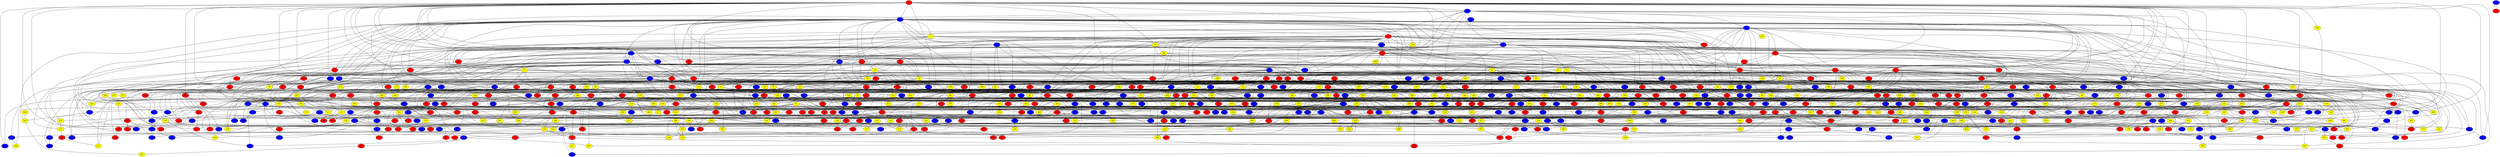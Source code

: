 graph {
0 [style = filled fillcolor = red];
1 [style = filled fillcolor = blue];
2 [style = filled fillcolor = blue];
3 [style = filled fillcolor = yellow];
4 [style = filled fillcolor = red];
5 [style = filled fillcolor = blue];
6 [style = filled fillcolor = red];
7 [style = filled fillcolor = blue];
8 [style = filled fillcolor = red];
9 [style = filled fillcolor = blue];
10 [style = filled fillcolor = yellow];
11 [style = filled fillcolor = red];
12 [style = filled fillcolor = red];
13 [style = filled fillcolor = red];
14 [style = filled fillcolor = yellow];
15 [style = filled fillcolor = blue];
16 [style = filled fillcolor = red];
17 [style = filled fillcolor = red];
18 [style = filled fillcolor = yellow];
19 [style = filled fillcolor = red];
20 [style = filled fillcolor = yellow];
21 [style = filled fillcolor = red];
22 [style = filled fillcolor = blue];
23 [style = filled fillcolor = blue];
24 [style = filled fillcolor = yellow];
25 [style = filled fillcolor = yellow];
26 [style = filled fillcolor = blue];
27 [style = filled fillcolor = yellow];
28 [style = filled fillcolor = yellow];
29 [style = filled fillcolor = blue];
30 [style = filled fillcolor = red];
31 [style = filled fillcolor = red];
32 [style = filled fillcolor = yellow];
33 [style = filled fillcolor = red];
34 [style = filled fillcolor = red];
35 [style = filled fillcolor = yellow];
36 [style = filled fillcolor = yellow];
37 [style = filled fillcolor = blue];
38 [style = filled fillcolor = red];
39 [style = filled fillcolor = red];
40 [style = filled fillcolor = blue];
41 [style = filled fillcolor = blue];
42 [style = filled fillcolor = yellow];
43 [style = filled fillcolor = red];
44 [style = filled fillcolor = red];
45 [style = filled fillcolor = yellow];
46 [style = filled fillcolor = yellow];
47 [style = filled fillcolor = red];
48 [style = filled fillcolor = yellow];
49 [style = filled fillcolor = yellow];
50 [style = filled fillcolor = red];
51 [style = filled fillcolor = red];
52 [style = filled fillcolor = red];
53 [style = filled fillcolor = red];
54 [style = filled fillcolor = yellow];
55 [style = filled fillcolor = yellow];
56 [style = filled fillcolor = yellow];
57 [style = filled fillcolor = yellow];
58 [style = filled fillcolor = red];
59 [style = filled fillcolor = red];
60 [style = filled fillcolor = red];
61 [style = filled fillcolor = yellow];
62 [style = filled fillcolor = yellow];
63 [style = filled fillcolor = red];
64 [style = filled fillcolor = yellow];
65 [style = filled fillcolor = blue];
66 [style = filled fillcolor = blue];
67 [style = filled fillcolor = yellow];
68 [style = filled fillcolor = red];
69 [style = filled fillcolor = red];
70 [style = filled fillcolor = yellow];
71 [style = filled fillcolor = yellow];
72 [style = filled fillcolor = blue];
73 [style = filled fillcolor = yellow];
74 [style = filled fillcolor = yellow];
75 [style = filled fillcolor = blue];
76 [style = filled fillcolor = red];
77 [style = filled fillcolor = red];
78 [style = filled fillcolor = yellow];
79 [style = filled fillcolor = yellow];
80 [style = filled fillcolor = red];
81 [style = filled fillcolor = red];
82 [style = filled fillcolor = red];
83 [style = filled fillcolor = yellow];
84 [style = filled fillcolor = red];
85 [style = filled fillcolor = yellow];
86 [style = filled fillcolor = red];
87 [style = filled fillcolor = red];
88 [style = filled fillcolor = yellow];
89 [style = filled fillcolor = blue];
90 [style = filled fillcolor = yellow];
91 [style = filled fillcolor = blue];
92 [style = filled fillcolor = blue];
93 [style = filled fillcolor = blue];
94 [style = filled fillcolor = blue];
95 [style = filled fillcolor = yellow];
96 [style = filled fillcolor = blue];
97 [style = filled fillcolor = red];
98 [style = filled fillcolor = yellow];
99 [style = filled fillcolor = yellow];
100 [style = filled fillcolor = red];
101 [style = filled fillcolor = blue];
102 [style = filled fillcolor = red];
103 [style = filled fillcolor = blue];
104 [style = filled fillcolor = red];
105 [style = filled fillcolor = yellow];
106 [style = filled fillcolor = blue];
107 [style = filled fillcolor = yellow];
108 [style = filled fillcolor = red];
109 [style = filled fillcolor = red];
110 [style = filled fillcolor = red];
111 [style = filled fillcolor = red];
112 [style = filled fillcolor = yellow];
113 [style = filled fillcolor = red];
114 [style = filled fillcolor = yellow];
115 [style = filled fillcolor = yellow];
116 [style = filled fillcolor = red];
117 [style = filled fillcolor = yellow];
118 [style = filled fillcolor = yellow];
119 [style = filled fillcolor = red];
120 [style = filled fillcolor = red];
121 [style = filled fillcolor = blue];
122 [style = filled fillcolor = red];
123 [style = filled fillcolor = yellow];
124 [style = filled fillcolor = yellow];
125 [style = filled fillcolor = red];
126 [style = filled fillcolor = red];
127 [style = filled fillcolor = yellow];
128 [style = filled fillcolor = red];
129 [style = filled fillcolor = blue];
130 [style = filled fillcolor = yellow];
131 [style = filled fillcolor = red];
132 [style = filled fillcolor = red];
133 [style = filled fillcolor = blue];
134 [style = filled fillcolor = yellow];
135 [style = filled fillcolor = blue];
136 [style = filled fillcolor = red];
137 [style = filled fillcolor = blue];
138 [style = filled fillcolor = blue];
139 [style = filled fillcolor = yellow];
140 [style = filled fillcolor = yellow];
141 [style = filled fillcolor = yellow];
142 [style = filled fillcolor = yellow];
143 [style = filled fillcolor = yellow];
144 [style = filled fillcolor = red];
145 [style = filled fillcolor = blue];
146 [style = filled fillcolor = red];
147 [style = filled fillcolor = yellow];
148 [style = filled fillcolor = red];
149 [style = filled fillcolor = yellow];
150 [style = filled fillcolor = yellow];
151 [style = filled fillcolor = red];
152 [style = filled fillcolor = red];
153 [style = filled fillcolor = red];
154 [style = filled fillcolor = yellow];
155 [style = filled fillcolor = yellow];
156 [style = filled fillcolor = blue];
157 [style = filled fillcolor = red];
158 [style = filled fillcolor = red];
159 [style = filled fillcolor = yellow];
160 [style = filled fillcolor = red];
161 [style = filled fillcolor = yellow];
162 [style = filled fillcolor = red];
163 [style = filled fillcolor = yellow];
164 [style = filled fillcolor = yellow];
165 [style = filled fillcolor = red];
166 [style = filled fillcolor = yellow];
167 [style = filled fillcolor = red];
168 [style = filled fillcolor = red];
169 [style = filled fillcolor = yellow];
170 [style = filled fillcolor = red];
171 [style = filled fillcolor = red];
172 [style = filled fillcolor = blue];
173 [style = filled fillcolor = yellow];
174 [style = filled fillcolor = red];
175 [style = filled fillcolor = blue];
176 [style = filled fillcolor = red];
177 [style = filled fillcolor = yellow];
178 [style = filled fillcolor = blue];
179 [style = filled fillcolor = yellow];
180 [style = filled fillcolor = yellow];
181 [style = filled fillcolor = yellow];
182 [style = filled fillcolor = red];
183 [style = filled fillcolor = blue];
184 [style = filled fillcolor = blue];
185 [style = filled fillcolor = yellow];
186 [style = filled fillcolor = blue];
187 [style = filled fillcolor = yellow];
188 [style = filled fillcolor = blue];
189 [style = filled fillcolor = blue];
190 [style = filled fillcolor = blue];
191 [style = filled fillcolor = red];
192 [style = filled fillcolor = red];
193 [style = filled fillcolor = red];
194 [style = filled fillcolor = red];
195 [style = filled fillcolor = blue];
196 [style = filled fillcolor = yellow];
197 [style = filled fillcolor = blue];
198 [style = filled fillcolor = red];
199 [style = filled fillcolor = yellow];
200 [style = filled fillcolor = yellow];
201 [style = filled fillcolor = red];
202 [style = filled fillcolor = yellow];
203 [style = filled fillcolor = red];
204 [style = filled fillcolor = yellow];
205 [style = filled fillcolor = yellow];
206 [style = filled fillcolor = blue];
207 [style = filled fillcolor = blue];
208 [style = filled fillcolor = blue];
209 [style = filled fillcolor = yellow];
210 [style = filled fillcolor = blue];
211 [style = filled fillcolor = blue];
212 [style = filled fillcolor = red];
213 [style = filled fillcolor = yellow];
214 [style = filled fillcolor = yellow];
215 [style = filled fillcolor = yellow];
216 [style = filled fillcolor = red];
217 [style = filled fillcolor = red];
218 [style = filled fillcolor = yellow];
219 [style = filled fillcolor = yellow];
220 [style = filled fillcolor = red];
221 [style = filled fillcolor = yellow];
222 [style = filled fillcolor = red];
223 [style = filled fillcolor = yellow];
224 [style = filled fillcolor = blue];
225 [style = filled fillcolor = blue];
226 [style = filled fillcolor = blue];
227 [style = filled fillcolor = blue];
228 [style = filled fillcolor = blue];
229 [style = filled fillcolor = red];
230 [style = filled fillcolor = yellow];
231 [style = filled fillcolor = yellow];
232 [style = filled fillcolor = red];
233 [style = filled fillcolor = yellow];
234 [style = filled fillcolor = blue];
235 [style = filled fillcolor = red];
236 [style = filled fillcolor = red];
237 [style = filled fillcolor = yellow];
238 [style = filled fillcolor = red];
239 [style = filled fillcolor = blue];
240 [style = filled fillcolor = yellow];
241 [style = filled fillcolor = blue];
242 [style = filled fillcolor = red];
243 [style = filled fillcolor = blue];
244 [style = filled fillcolor = blue];
245 [style = filled fillcolor = red];
246 [style = filled fillcolor = blue];
247 [style = filled fillcolor = red];
248 [style = filled fillcolor = blue];
249 [style = filled fillcolor = yellow];
250 [style = filled fillcolor = red];
251 [style = filled fillcolor = blue];
252 [style = filled fillcolor = blue];
253 [style = filled fillcolor = yellow];
254 [style = filled fillcolor = yellow];
255 [style = filled fillcolor = blue];
256 [style = filled fillcolor = yellow];
257 [style = filled fillcolor = blue];
258 [style = filled fillcolor = yellow];
259 [style = filled fillcolor = yellow];
260 [style = filled fillcolor = yellow];
261 [style = filled fillcolor = blue];
262 [style = filled fillcolor = yellow];
263 [style = filled fillcolor = blue];
264 [style = filled fillcolor = red];
265 [style = filled fillcolor = red];
266 [style = filled fillcolor = red];
267 [style = filled fillcolor = red];
268 [style = filled fillcolor = yellow];
269 [style = filled fillcolor = yellow];
270 [style = filled fillcolor = yellow];
271 [style = filled fillcolor = blue];
272 [style = filled fillcolor = red];
273 [style = filled fillcolor = yellow];
274 [style = filled fillcolor = yellow];
275 [style = filled fillcolor = blue];
276 [style = filled fillcolor = yellow];
277 [style = filled fillcolor = blue];
278 [style = filled fillcolor = yellow];
279 [style = filled fillcolor = blue];
280 [style = filled fillcolor = red];
281 [style = filled fillcolor = blue];
282 [style = filled fillcolor = blue];
283 [style = filled fillcolor = yellow];
284 [style = filled fillcolor = yellow];
285 [style = filled fillcolor = red];
286 [style = filled fillcolor = yellow];
287 [style = filled fillcolor = yellow];
288 [style = filled fillcolor = yellow];
289 [style = filled fillcolor = red];
290 [style = filled fillcolor = yellow];
291 [style = filled fillcolor = yellow];
292 [style = filled fillcolor = blue];
293 [style = filled fillcolor = red];
294 [style = filled fillcolor = yellow];
295 [style = filled fillcolor = blue];
296 [style = filled fillcolor = blue];
297 [style = filled fillcolor = blue];
298 [style = filled fillcolor = blue];
299 [style = filled fillcolor = yellow];
300 [style = filled fillcolor = yellow];
301 [style = filled fillcolor = red];
302 [style = filled fillcolor = blue];
303 [style = filled fillcolor = red];
304 [style = filled fillcolor = red];
305 [style = filled fillcolor = blue];
306 [style = filled fillcolor = yellow];
307 [style = filled fillcolor = yellow];
308 [style = filled fillcolor = blue];
309 [style = filled fillcolor = yellow];
310 [style = filled fillcolor = red];
311 [style = filled fillcolor = yellow];
312 [style = filled fillcolor = yellow];
313 [style = filled fillcolor = yellow];
314 [style = filled fillcolor = yellow];
315 [style = filled fillcolor = blue];
316 [style = filled fillcolor = red];
317 [style = filled fillcolor = red];
318 [style = filled fillcolor = red];
319 [style = filled fillcolor = yellow];
320 [style = filled fillcolor = blue];
321 [style = filled fillcolor = yellow];
322 [style = filled fillcolor = red];
323 [style = filled fillcolor = red];
324 [style = filled fillcolor = yellow];
325 [style = filled fillcolor = blue];
326 [style = filled fillcolor = red];
327 [style = filled fillcolor = red];
328 [style = filled fillcolor = yellow];
329 [style = filled fillcolor = blue];
330 [style = filled fillcolor = red];
331 [style = filled fillcolor = blue];
332 [style = filled fillcolor = yellow];
333 [style = filled fillcolor = yellow];
334 [style = filled fillcolor = blue];
335 [style = filled fillcolor = red];
336 [style = filled fillcolor = blue];
337 [style = filled fillcolor = yellow];
338 [style = filled fillcolor = yellow];
339 [style = filled fillcolor = blue];
340 [style = filled fillcolor = yellow];
341 [style = filled fillcolor = yellow];
342 [style = filled fillcolor = yellow];
343 [style = filled fillcolor = red];
344 [style = filled fillcolor = yellow];
345 [style = filled fillcolor = blue];
346 [style = filled fillcolor = red];
347 [style = filled fillcolor = blue];
348 [style = filled fillcolor = blue];
349 [style = filled fillcolor = blue];
350 [style = filled fillcolor = blue];
351 [style = filled fillcolor = red];
352 [style = filled fillcolor = yellow];
353 [style = filled fillcolor = red];
354 [style = filled fillcolor = blue];
355 [style = filled fillcolor = red];
356 [style = filled fillcolor = blue];
357 [style = filled fillcolor = yellow];
358 [style = filled fillcolor = red];
359 [style = filled fillcolor = red];
360 [style = filled fillcolor = blue];
361 [style = filled fillcolor = yellow];
362 [style = filled fillcolor = red];
363 [style = filled fillcolor = red];
364 [style = filled fillcolor = blue];
365 [style = filled fillcolor = red];
366 [style = filled fillcolor = blue];
367 [style = filled fillcolor = blue];
368 [style = filled fillcolor = red];
369 [style = filled fillcolor = yellow];
370 [style = filled fillcolor = blue];
371 [style = filled fillcolor = yellow];
372 [style = filled fillcolor = yellow];
373 [style = filled fillcolor = blue];
374 [style = filled fillcolor = yellow];
375 [style = filled fillcolor = red];
376 [style = filled fillcolor = yellow];
377 [style = filled fillcolor = yellow];
378 [style = filled fillcolor = blue];
379 [style = filled fillcolor = red];
380 [style = filled fillcolor = blue];
381 [style = filled fillcolor = blue];
382 [style = filled fillcolor = yellow];
383 [style = filled fillcolor = blue];
384 [style = filled fillcolor = blue];
385 [style = filled fillcolor = red];
386 [style = filled fillcolor = blue];
387 [style = filled fillcolor = blue];
388 [style = filled fillcolor = yellow];
389 [style = filled fillcolor = red];
390 [style = filled fillcolor = blue];
391 [style = filled fillcolor = yellow];
392 [style = filled fillcolor = yellow];
393 [style = filled fillcolor = red];
394 [style = filled fillcolor = blue];
395 [style = filled fillcolor = red];
396 [style = filled fillcolor = yellow];
397 [style = filled fillcolor = red];
398 [style = filled fillcolor = red];
399 [style = filled fillcolor = yellow];
400 [style = filled fillcolor = blue];
401 [style = filled fillcolor = yellow];
402 [style = filled fillcolor = red];
403 [style = filled fillcolor = blue];
404 [style = filled fillcolor = yellow];
405 [style = filled fillcolor = yellow];
406 [style = filled fillcolor = blue];
407 [style = filled fillcolor = red];
408 [style = filled fillcolor = yellow];
409 [style = filled fillcolor = blue];
410 [style = filled fillcolor = red];
411 [style = filled fillcolor = yellow];
412 [style = filled fillcolor = yellow];
413 [style = filled fillcolor = yellow];
414 [style = filled fillcolor = red];
415 [style = filled fillcolor = yellow];
416 [style = filled fillcolor = blue];
417 [style = filled fillcolor = blue];
418 [style = filled fillcolor = yellow];
419 [style = filled fillcolor = yellow];
420 [style = filled fillcolor = red];
421 [style = filled fillcolor = yellow];
422 [style = filled fillcolor = blue];
423 [style = filled fillcolor = blue];
424 [style = filled fillcolor = red];
425 [style = filled fillcolor = yellow];
426 [style = filled fillcolor = blue];
427 [style = filled fillcolor = red];
428 [style = filled fillcolor = yellow];
429 [style = filled fillcolor = red];
430 [style = filled fillcolor = red];
431 [style = filled fillcolor = yellow];
432 [style = filled fillcolor = yellow];
433 [style = filled fillcolor = red];
434 [style = filled fillcolor = red];
435 [style = filled fillcolor = red];
436 [style = filled fillcolor = red];
437 [style = filled fillcolor = yellow];
438 [style = filled fillcolor = yellow];
439 [style = filled fillcolor = blue];
440 [style = filled fillcolor = blue];
441 [style = filled fillcolor = yellow];
442 [style = filled fillcolor = yellow];
443 [style = filled fillcolor = yellow];
444 [style = filled fillcolor = blue];
445 [style = filled fillcolor = red];
446 [style = filled fillcolor = red];
447 [style = filled fillcolor = blue];
448 [style = filled fillcolor = yellow];
449 [style = filled fillcolor = red];
450 [style = filled fillcolor = red];
451 [style = filled fillcolor = red];
452 [style = filled fillcolor = blue];
453 [style = filled fillcolor = yellow];
454 [style = filled fillcolor = red];
455 [style = filled fillcolor = red];
456 [style = filled fillcolor = blue];
457 [style = filled fillcolor = red];
458 [style = filled fillcolor = red];
459 [style = filled fillcolor = blue];
460 [style = filled fillcolor = red];
461 [style = filled fillcolor = yellow];
462 [style = filled fillcolor = blue];
463 [style = filled fillcolor = blue];
464 [style = filled fillcolor = red];
465 [style = filled fillcolor = yellow];
466 [style = filled fillcolor = blue];
467 [style = filled fillcolor = red];
468 [style = filled fillcolor = yellow];
469 [style = filled fillcolor = blue];
470 [style = filled fillcolor = red];
471 [style = filled fillcolor = blue];
472 [style = filled fillcolor = blue];
473 [style = filled fillcolor = blue];
474 [style = filled fillcolor = yellow];
475 [style = filled fillcolor = red];
476 [style = filled fillcolor = red];
477 [style = filled fillcolor = blue];
478 [style = filled fillcolor = red];
479 [style = filled fillcolor = red];
480 [style = filled fillcolor = blue];
481 [style = filled fillcolor = yellow];
482 [style = filled fillcolor = red];
483 [style = filled fillcolor = blue];
484 [style = filled fillcolor = red];
485 [style = filled fillcolor = yellow];
486 [style = filled fillcolor = blue];
487 [style = filled fillcolor = blue];
488 [style = filled fillcolor = blue];
489 [style = filled fillcolor = red];
490 [style = filled fillcolor = blue];
491 [style = filled fillcolor = red];
492 [style = filled fillcolor = yellow];
493 [style = filled fillcolor = blue];
494 [style = filled fillcolor = red];
495 [style = filled fillcolor = yellow];
496 [style = filled fillcolor = red];
497 [style = filled fillcolor = red];
498 [style = filled fillcolor = yellow];
499 [style = filled fillcolor = yellow];
500 [style = filled fillcolor = yellow];
501 [style = filled fillcolor = blue];
502 [style = filled fillcolor = red];
503 [style = filled fillcolor = yellow];
504 [style = filled fillcolor = blue];
505 [style = filled fillcolor = yellow];
506 [style = filled fillcolor = red];
507 [style = filled fillcolor = red];
508 [style = filled fillcolor = blue];
509 [style = filled fillcolor = red];
510 [style = filled fillcolor = yellow];
511 [style = filled fillcolor = yellow];
512 [style = filled fillcolor = red];
513 [style = filled fillcolor = yellow];
514 [style = filled fillcolor = red];
515 [style = filled fillcolor = red];
516 [style = filled fillcolor = yellow];
517 [style = filled fillcolor = red];
518 [style = filled fillcolor = blue];
519 [style = filled fillcolor = blue];
520 [style = filled fillcolor = yellow];
521 [style = filled fillcolor = blue];
522 [style = filled fillcolor = yellow];
523 [style = filled fillcolor = red];
524 [style = filled fillcolor = yellow];
525 [style = filled fillcolor = yellow];
526 [style = filled fillcolor = yellow];
527 [style = filled fillcolor = red];
528 [style = filled fillcolor = yellow];
529 [style = filled fillcolor = yellow];
530 [style = filled fillcolor = red];
531 [style = filled fillcolor = blue];
532 [style = filled fillcolor = yellow];
533 [style = filled fillcolor = yellow];
534 [style = filled fillcolor = blue];
535 [style = filled fillcolor = yellow];
536 [style = filled fillcolor = red];
537 [style = filled fillcolor = yellow];
538 [style = filled fillcolor = red];
539 [style = filled fillcolor = blue];
540 [style = filled fillcolor = blue];
541 [style = filled fillcolor = yellow];
542 [style = filled fillcolor = yellow];
543 [style = filled fillcolor = yellow];
544 [style = filled fillcolor = red];
545 [style = filled fillcolor = blue];
546 [style = filled fillcolor = blue];
547 [style = filled fillcolor = yellow];
548 [style = filled fillcolor = blue];
549 [style = filled fillcolor = blue];
550 [style = filled fillcolor = blue];
551 [style = filled fillcolor = blue];
552 [style = filled fillcolor = blue];
553 [style = filled fillcolor = red];
554 [style = filled fillcolor = red];
555 [style = filled fillcolor = blue];
556 [style = filled fillcolor = red];
557 [style = filled fillcolor = red];
558 [style = filled fillcolor = red];
559 [style = filled fillcolor = red];
560 [style = filled fillcolor = blue];
561 [style = filled fillcolor = red];
562 [style = filled fillcolor = red];
563 [style = filled fillcolor = blue];
564 [style = filled fillcolor = yellow];
565 [style = filled fillcolor = yellow];
566 [style = filled fillcolor = red];
567 [style = filled fillcolor = red];
568 [style = filled fillcolor = blue];
569 [style = filled fillcolor = yellow];
570 [style = filled fillcolor = red];
571 [style = filled fillcolor = yellow];
572 [style = filled fillcolor = red];
573 [style = filled fillcolor = yellow];
574 [style = filled fillcolor = yellow];
575 [style = filled fillcolor = yellow];
576 [style = filled fillcolor = blue];
577 [style = filled fillcolor = yellow];
578 [style = filled fillcolor = blue];
579 [style = filled fillcolor = yellow];
580 [style = filled fillcolor = blue];
581 [style = filled fillcolor = red];
582 [style = filled fillcolor = yellow];
583 [style = filled fillcolor = blue];
584 [style = filled fillcolor = yellow];
585 [style = filled fillcolor = yellow];
586 [style = filled fillcolor = blue];
587 [style = filled fillcolor = yellow];
588 [style = filled fillcolor = blue];
589 [style = filled fillcolor = blue];
590 [style = filled fillcolor = blue];
591 [style = filled fillcolor = yellow];
592 [style = filled fillcolor = blue];
593 [style = filled fillcolor = red];
594 [style = filled fillcolor = red];
595 [style = filled fillcolor = red];
596 [style = filled fillcolor = red];
597 [style = filled fillcolor = red];
598 [style = filled fillcolor = yellow];
599 [style = filled fillcolor = yellow];
600 [style = filled fillcolor = blue];
601 [style = filled fillcolor = blue];
602 [style = filled fillcolor = blue];
603 [style = filled fillcolor = red];
604 [style = filled fillcolor = red];
605 [style = filled fillcolor = yellow];
606 [style = filled fillcolor = blue];
607 [style = filled fillcolor = yellow];
608 [style = filled fillcolor = yellow];
609 [style = filled fillcolor = blue];
610 [style = filled fillcolor = yellow];
611 [style = filled fillcolor = red];
612 [style = filled fillcolor = red];
613 [style = filled fillcolor = yellow];
614 [style = filled fillcolor = yellow];
615 [style = filled fillcolor = red];
616 [style = filled fillcolor = red];
617 [style = filled fillcolor = yellow];
618 [style = filled fillcolor = yellow];
619 [style = filled fillcolor = blue];
620 [style = filled fillcolor = red];
621 [style = filled fillcolor = red];
622 [style = filled fillcolor = yellow];
623 [style = filled fillcolor = yellow];
624 [style = filled fillcolor = blue];
625 [style = filled fillcolor = yellow];
626 [style = filled fillcolor = blue];
627 [style = filled fillcolor = blue];
628 [style = filled fillcolor = blue];
629 [style = filled fillcolor = blue];
630 [style = filled fillcolor = blue];
631 [style = filled fillcolor = blue];
632 [style = filled fillcolor = yellow];
633 [style = filled fillcolor = red];
634 [style = filled fillcolor = yellow];
635 [style = filled fillcolor = red];
636 [style = filled fillcolor = blue];
637 [style = filled fillcolor = red];
638 [style = filled fillcolor = red];
639 [style = filled fillcolor = red];
640 [style = filled fillcolor = red];
641 [style = filled fillcolor = red];
642 [style = filled fillcolor = blue];
643 [style = filled fillcolor = red];
644 [style = filled fillcolor = blue];
645 [style = filled fillcolor = blue];
646 [style = filled fillcolor = red];
647 [style = filled fillcolor = yellow];
648 [style = filled fillcolor = red];
649 [style = filled fillcolor = blue];
650 [style = filled fillcolor = yellow];
651 [style = filled fillcolor = yellow];
652 [style = filled fillcolor = yellow];
653 [style = filled fillcolor = blue];
654 [style = filled fillcolor = red];
655 [style = filled fillcolor = yellow];
656 [style = filled fillcolor = red];
657 [style = filled fillcolor = blue];
658 [style = filled fillcolor = blue];
659 [style = filled fillcolor = blue];
660 [style = filled fillcolor = blue];
661 [style = filled fillcolor = blue];
662 [style = filled fillcolor = blue];
663 [style = filled fillcolor = yellow];
664 [style = filled fillcolor = yellow];
665 [style = filled fillcolor = red];
666 [style = filled fillcolor = blue];
667 [style = filled fillcolor = yellow];
668 [style = filled fillcolor = yellow];
669 [style = filled fillcolor = blue];
670 [style = filled fillcolor = blue];
671 [style = filled fillcolor = blue];
672 [style = filled fillcolor = yellow];
673 [style = filled fillcolor = red];
674 [style = filled fillcolor = yellow];
675 [style = filled fillcolor = red];
676 [style = filled fillcolor = yellow];
677 [style = filled fillcolor = blue];
678 [style = filled fillcolor = blue];
679 [style = filled fillcolor = red];
680 [style = filled fillcolor = blue];
681 [style = filled fillcolor = yellow];
682 [style = filled fillcolor = blue];
683 [style = filled fillcolor = red];
684 [style = filled fillcolor = blue];
685 [style = filled fillcolor = yellow];
686 [style = filled fillcolor = red];
687 [style = filled fillcolor = red];
688 [style = filled fillcolor = yellow];
689 [style = filled fillcolor = blue];
690 [style = filled fillcolor = red];
691 [style = filled fillcolor = red];
692 [style = filled fillcolor = blue];
693 [style = filled fillcolor = yellow];
694 [style = filled fillcolor = red];
695 [style = filled fillcolor = yellow];
696 [style = filled fillcolor = yellow];
697 [style = filled fillcolor = yellow];
698 [style = filled fillcolor = blue];
699 [style = filled fillcolor = red];
700 [style = filled fillcolor = red];
701 [style = filled fillcolor = red];
702 [style = filled fillcolor = yellow];
703 [style = filled fillcolor = yellow];
704 [style = filled fillcolor = yellow];
705 [style = filled fillcolor = blue];
706 [style = filled fillcolor = blue];
707 [style = filled fillcolor = yellow];
708 [style = filled fillcolor = red];
709 [style = filled fillcolor = yellow];
710 [style = filled fillcolor = blue];
0 -- 14;
0 -- 15;
0 -- 18;
0 -- 21;
0 -- 27;
0 -- 35;
0 -- 41;
0 -- 54;
0 -- 92;
0 -- 119;
0 -- 128;
0 -- 135;
0 -- 162;
0 -- 227;
0 -- 230;
0 -- 304;
0 -- 389;
0 -- 410;
0 -- 467;
0 -- 471;
0 -- 477;
0 -- 500;
0 -- 519;
0 -- 530;
0 -- 551;
0 -- 566;
0 -- 602;
0 -- 631;
0 -- 642;
0 -- 669;
0 -- 679;
0 -- 693;
0 -- 700;
0 -- 10;
0 -- 4;
0 -- 2;
0 -- 1;
1 -- 2;
1 -- 5;
1 -- 6;
1 -- 7;
1 -- 10;
1 -- 34;
1 -- 124;
1 -- 125;
1 -- 133;
1 -- 154;
1 -- 361;
1 -- 379;
1 -- 388;
1 -- 626;
1 -- 689;
2 -- 3;
2 -- 4;
2 -- 5;
2 -- 6;
2 -- 7;
2 -- 8;
2 -- 9;
2 -- 17;
2 -- 21;
2 -- 22;
2 -- 23;
2 -- 24;
2 -- 31;
2 -- 32;
2 -- 69;
2 -- 74;
2 -- 93;
2 -- 134;
2 -- 137;
2 -- 138;
2 -- 143;
2 -- 155;
2 -- 166;
2 -- 172;
2 -- 214;
2 -- 226;
2 -- 236;
2 -- 238;
2 -- 245;
2 -- 262;
2 -- 269;
2 -- 271;
2 -- 284;
2 -- 287;
2 -- 296;
2 -- 319;
2 -- 362;
2 -- 365;
2 -- 391;
2 -- 402;
2 -- 447;
2 -- 457;
2 -- 524;
2 -- 530;
2 -- 538;
2 -- 549;
2 -- 624;
2 -- 635;
2 -- 653;
3 -- 7;
3 -- 14;
3 -- 62;
3 -- 80;
3 -- 154;
3 -- 187;
3 -- 208;
3 -- 284;
3 -- 332;
3 -- 588;
3 -- 655;
4 -- 59;
4 -- 72;
4 -- 94;
4 -- 115;
4 -- 165;
4 -- 191;
4 -- 292;
4 -- 373;
4 -- 593;
4 -- 639;
5 -- 8;
5 -- 11;
5 -- 16;
5 -- 20;
5 -- 27;
5 -- 35;
5 -- 36;
5 -- 40;
5 -- 42;
5 -- 63;
5 -- 132;
5 -- 134;
5 -- 137;
5 -- 186;
5 -- 250;
5 -- 264;
5 -- 321;
5 -- 344;
5 -- 432;
5 -- 452;
5 -- 495;
5 -- 499;
5 -- 523;
5 -- 587;
5 -- 650;
6 -- 17;
6 -- 29;
6 -- 48;
6 -- 53;
6 -- 66;
6 -- 76;
6 -- 99;
6 -- 136;
6 -- 142;
6 -- 156;
6 -- 159;
6 -- 160;
6 -- 202;
6 -- 242;
6 -- 244;
6 -- 257;
6 -- 398;
6 -- 420;
6 -- 441;
6 -- 450;
6 -- 464;
6 -- 504;
6 -- 623;
6 -- 635;
6 -- 691;
7 -- 12;
7 -- 16;
7 -- 19;
7 -- 25;
7 -- 26;
7 -- 28;
7 -- 33;
7 -- 34;
7 -- 39;
7 -- 116;
7 -- 126;
7 -- 129;
7 -- 171;
7 -- 172;
7 -- 181;
7 -- 194;
7 -- 249;
7 -- 266;
7 -- 312;
7 -- 496;
7 -- 586;
8 -- 9;
8 -- 10;
8 -- 22;
8 -- 28;
8 -- 29;
8 -- 34;
8 -- 43;
8 -- 52;
8 -- 63;
8 -- 66;
8 -- 73;
8 -- 74;
8 -- 80;
8 -- 90;
8 -- 135;
8 -- 143;
8 -- 183;
8 -- 249;
8 -- 268;
8 -- 303;
8 -- 356;
8 -- 372;
8 -- 383;
8 -- 531;
8 -- 592;
8 -- 618;
8 -- 620;
8 -- 656;
8 -- 659;
8 -- 679;
8 -- 685;
9 -- 11;
9 -- 42;
9 -- 46;
9 -- 51;
9 -- 73;
9 -- 111;
9 -- 153;
9 -- 185;
9 -- 306;
9 -- 320;
9 -- 354;
9 -- 557;
10 -- 15;
10 -- 49;
10 -- 58;
10 -- 59;
10 -- 104;
10 -- 150;
10 -- 216;
10 -- 249;
10 -- 272;
10 -- 317;
10 -- 506;
10 -- 516;
11 -- 16;
11 -- 17;
11 -- 21;
11 -- 135;
11 -- 217;
11 -- 233;
11 -- 264;
11 -- 336;
11 -- 402;
11 -- 477;
11 -- 490;
11 -- 537;
11 -- 607;
12 -- 14;
12 -- 19;
12 -- 22;
12 -- 30;
12 -- 67;
12 -- 76;
12 -- 105;
12 -- 123;
12 -- 148;
12 -- 212;
12 -- 305;
12 -- 413;
12 -- 441;
12 -- 468;
12 -- 493;
12 -- 598;
13 -- 18;
13 -- 24;
13 -- 66;
13 -- 96;
13 -- 113;
13 -- 224;
13 -- 399;
13 -- 515;
13 -- 562;
14 -- 79;
14 -- 166;
14 -- 370;
14 -- 420;
14 -- 617;
15 -- 18;
15 -- 20;
15 -- 23;
15 -- 78;
15 -- 139;
15 -- 183;
15 -- 192;
15 -- 239;
15 -- 266;
15 -- 363;
15 -- 389;
15 -- 396;
15 -- 572;
15 -- 599;
15 -- 608;
15 -- 637;
16 -- 38;
16 -- 39;
16 -- 44;
16 -- 48;
16 -- 89;
16 -- 94;
16 -- 97;
16 -- 174;
16 -- 184;
16 -- 195;
16 -- 196;
16 -- 225;
16 -- 315;
16 -- 330;
16 -- 342;
16 -- 642;
16 -- 680;
16 -- 684;
16 -- 691;
16 -- 706;
17 -- 28;
17 -- 33;
17 -- 152;
17 -- 177;
17 -- 184;
17 -- 289;
17 -- 300;
17 -- 556;
18 -- 54;
18 -- 82;
18 -- 88;
18 -- 134;
18 -- 414;
18 -- 439;
18 -- 444;
19 -- 31;
19 -- 113;
19 -- 119;
19 -- 122;
19 -- 157;
19 -- 237;
19 -- 366;
19 -- 408;
19 -- 531;
19 -- 595;
20 -- 35;
20 -- 107;
20 -- 109;
20 -- 131;
20 -- 358;
20 -- 390;
20 -- 412;
21 -- 24;
21 -- 38;
21 -- 45;
21 -- 46;
21 -- 87;
21 -- 99;
21 -- 116;
21 -- 142;
21 -- 241;
21 -- 254;
21 -- 303;
21 -- 307;
21 -- 411;
21 -- 428;
21 -- 627;
22 -- 25;
22 -- 26;
22 -- 37;
22 -- 148;
22 -- 185;
22 -- 466;
22 -- 567;
22 -- 701;
23 -- 27;
23 -- 31;
23 -- 36;
23 -- 40;
23 -- 56;
23 -- 65;
23 -- 69;
23 -- 104;
23 -- 121;
23 -- 133;
23 -- 180;
23 -- 192;
23 -- 201;
23 -- 238;
23 -- 270;
23 -- 423;
23 -- 440;
23 -- 469;
23 -- 472;
23 -- 674;
23 -- 684;
24 -- 30;
24 -- 40;
24 -- 48;
24 -- 226;
24 -- 324;
24 -- 408;
24 -- 476;
24 -- 480;
24 -- 492;
24 -- 514;
24 -- 550;
24 -- 628;
24 -- 678;
25 -- 29;
25 -- 41;
25 -- 45;
25 -- 92;
25 -- 462;
25 -- 609;
25 -- 699;
26 -- 73;
26 -- 207;
26 -- 255;
26 -- 399;
26 -- 619;
27 -- 47;
27 -- 57;
27 -- 98;
27 -- 216;
27 -- 512;
27 -- 519;
28 -- 64;
28 -- 76;
28 -- 85;
28 -- 99;
28 -- 130;
28 -- 224;
28 -- 429;
28 -- 614;
29 -- 46;
29 -- 49;
29 -- 51;
29 -- 55;
29 -- 58;
29 -- 62;
29 -- 74;
29 -- 81;
29 -- 89;
29 -- 94;
29 -- 95;
29 -- 110;
29 -- 118;
29 -- 140;
29 -- 148;
29 -- 200;
29 -- 202;
29 -- 263;
29 -- 273;
29 -- 287;
29 -- 291;
29 -- 397;
29 -- 462;
29 -- 504;
29 -- 517;
29 -- 638;
30 -- 32;
30 -- 71;
30 -- 169;
30 -- 171;
30 -- 219;
30 -- 230;
30 -- 365;
30 -- 580;
31 -- 71;
31 -- 235;
31 -- 577;
31 -- 625;
32 -- 64;
32 -- 177;
32 -- 321;
32 -- 352;
32 -- 451;
32 -- 517;
33 -- 120;
33 -- 139;
33 -- 393;
34 -- 43;
34 -- 56;
34 -- 65;
34 -- 106;
34 -- 109;
34 -- 114;
34 -- 204;
34 -- 205;
34 -- 207;
34 -- 285;
34 -- 355;
34 -- 485;
34 -- 561;
34 -- 575;
35 -- 54;
35 -- 102;
35 -- 146;
35 -- 202;
35 -- 225;
35 -- 303;
35 -- 308;
35 -- 406;
35 -- 418;
35 -- 460;
35 -- 551;
35 -- 557;
35 -- 592;
35 -- 626;
36 -- 52;
36 -- 60;
36 -- 86;
36 -- 90;
36 -- 121;
36 -- 211;
36 -- 408;
36 -- 588;
36 -- 599;
36 -- 624;
37 -- 39;
37 -- 50;
37 -- 106;
37 -- 144;
37 -- 149;
37 -- 150;
37 -- 176;
37 -- 273;
37 -- 275;
37 -- 328;
37 -- 394;
37 -- 421;
37 -- 436;
37 -- 442;
37 -- 688;
38 -- 89;
38 -- 100;
38 -- 158;
38 -- 161;
39 -- 67;
39 -- 78;
39 -- 83;
39 -- 102;
39 -- 168;
39 -- 302;
39 -- 395;
39 -- 489;
39 -- 548;
39 -- 658;
40 -- 44;
40 -- 59;
40 -- 70;
40 -- 78;
40 -- 117;
40 -- 138;
40 -- 182;
40 -- 210;
40 -- 214;
40 -- 240;
40 -- 263;
40 -- 286;
40 -- 290;
40 -- 307;
40 -- 349;
40 -- 396;
40 -- 454;
40 -- 455;
40 -- 466;
40 -- 481;
40 -- 505;
40 -- 549;
40 -- 585;
40 -- 603;
41 -- 49;
41 -- 182;
41 -- 570;
42 -- 45;
42 -- 51;
42 -- 61;
42 -- 79;
42 -- 82;
42 -- 120;
42 -- 122;
42 -- 267;
42 -- 297;
42 -- 317;
42 -- 661;
43 -- 56;
43 -- 58;
43 -- 88;
43 -- 101;
43 -- 106;
43 -- 199;
43 -- 208;
43 -- 234;
43 -- 247;
43 -- 255;
43 -- 258;
43 -- 367;
43 -- 371;
43 -- 441;
43 -- 476;
43 -- 521;
44 -- 62;
44 -- 68;
44 -- 352;
44 -- 374;
44 -- 409;
44 -- 584;
44 -- 636;
44 -- 647;
45 -- 52;
45 -- 119;
45 -- 222;
45 -- 540;
46 -- 65;
46 -- 223;
46 -- 243;
46 -- 280;
46 -- 377;
46 -- 513;
47 -- 60;
47 -- 95;
47 -- 110;
47 -- 111;
47 -- 130;
47 -- 147;
47 -- 172;
47 -- 198;
47 -- 228;
47 -- 234;
47 -- 254;
47 -- 330;
47 -- 344;
47 -- 386;
47 -- 579;
48 -- 163;
48 -- 171;
48 -- 281;
48 -- 324;
48 -- 359;
48 -- 387;
48 -- 535;
48 -- 576;
49 -- 149;
49 -- 289;
49 -- 295;
49 -- 342;
49 -- 637;
50 -- 57;
50 -- 114;
50 -- 455;
50 -- 495;
50 -- 594;
50 -- 606;
50 -- 615;
51 -- 206;
51 -- 527;
51 -- 601;
51 -- 640;
52 -- 236;
52 -- 259;
53 -- 129;
53 -- 158;
53 -- 160;
53 -- 329;
53 -- 370;
53 -- 542;
54 -- 75;
54 -- 127;
54 -- 252;
54 -- 258;
54 -- 267;
54 -- 326;
54 -- 374;
55 -- 161;
55 -- 357;
56 -- 101;
56 -- 104;
56 -- 140;
56 -- 269;
56 -- 283;
56 -- 286;
56 -- 364;
56 -- 418;
56 -- 668;
57 -- 217;
57 -- 370;
58 -- 147;
59 -- 64;
59 -- 84;
59 -- 93;
59 -- 96;
59 -- 164;
59 -- 213;
59 -- 459;
59 -- 686;
60 -- 198;
60 -- 454;
61 -- 120;
61 -- 123;
61 -- 169;
61 -- 225;
61 -- 243;
61 -- 290;
61 -- 383;
62 -- 107;
62 -- 503;
63 -- 112;
63 -- 191;
63 -- 405;
64 -- 70;
64 -- 85;
64 -- 157;
64 -- 223;
64 -- 245;
64 -- 252;
64 -- 341;
64 -- 357;
64 -- 620;
65 -- 187;
65 -- 272;
65 -- 304;
65 -- 309;
65 -- 390;
66 -- 84;
66 -- 86;
66 -- 515;
66 -- 542;
66 -- 582;
67 -- 72;
67 -- 83;
67 -- 175;
67 -- 232;
67 -- 278;
67 -- 285;
67 -- 295;
67 -- 351;
67 -- 422;
67 -- 566;
67 -- 584;
67 -- 661;
69 -- 343;
70 -- 75;
70 -- 86;
70 -- 100;
70 -- 105;
70 -- 108;
70 -- 155;
70 -- 235;
70 -- 241;
70 -- 246;
70 -- 248;
70 -- 272;
70 -- 363;
70 -- 410;
70 -- 440;
70 -- 447;
70 -- 559;
70 -- 568;
70 -- 650;
70 -- 677;
71 -- 152;
71 -- 178;
71 -- 319;
71 -- 322;
71 -- 333;
71 -- 382;
71 -- 594;
71 -- 693;
72 -- 142;
72 -- 274;
72 -- 537;
73 -- 128;
73 -- 164;
73 -- 191;
73 -- 608;
74 -- 80;
74 -- 118;
74 -- 131;
74 -- 144;
74 -- 175;
74 -- 262;
74 -- 271;
74 -- 282;
74 -- 546;
74 -- 674;
75 -- 433;
76 -- 122;
76 -- 165;
76 -- 301;
76 -- 360;
76 -- 371;
76 -- 419;
77 -- 79;
77 -- 273;
78 -- 93;
79 -- 108;
79 -- 244;
79 -- 445;
79 -- 542;
79 -- 665;
79 -- 696;
79 -- 700;
80 -- 91;
80 -- 103;
80 -- 112;
80 -- 125;
80 -- 240;
80 -- 514;
80 -- 571;
80 -- 675;
80 -- 686;
80 -- 702;
81 -- 593;
82 -- 101;
82 -- 108;
82 -- 168;
82 -- 203;
82 -- 262;
82 -- 690;
82 -- 701;
83 -- 155;
83 -- 305;
84 -- 115;
84 -- 354;
84 -- 361;
84 -- 501;
84 -- 512;
84 -- 539;
85 -- 181;
85 -- 261;
85 -- 458;
85 -- 528;
85 -- 653;
86 -- 291;
86 -- 359;
86 -- 536;
86 -- 688;
87 -- 206;
88 -- 160;
88 -- 179;
88 -- 246;
88 -- 376;
88 -- 487;
88 -- 497;
88 -- 554;
88 -- 630;
89 -- 90;
89 -- 124;
89 -- 658;
90 -- 147;
90 -- 236;
91 -- 342;
91 -- 493;
91 -- 671;
92 -- 127;
92 -- 170;
92 -- 447;
92 -- 499;
93 -- 145;
93 -- 291;
93 -- 529;
93 -- 634;
93 -- 646;
93 -- 708;
94 -- 97;
94 -- 118;
94 -- 124;
94 -- 166;
94 -- 226;
94 -- 231;
94 -- 286;
94 -- 296;
94 -- 523;
96 -- 459;
98 -- 165;
98 -- 189;
98 -- 195;
98 -- 210;
98 -- 341;
98 -- 424;
98 -- 554;
98 -- 590;
98 -- 597;
98 -- 631;
99 -- 103;
99 -- 198;
99 -- 619;
101 -- 221;
101 -- 265;
101 -- 352;
102 -- 520;
103 -- 170;
103 -- 206;
103 -- 386;
103 -- 492;
103 -- 628;
104 -- 422;
104 -- 555;
105 -- 611;
105 -- 630;
107 -- 167;
107 -- 188;
107 -- 189;
107 -- 213;
107 -- 316;
107 -- 392;
107 -- 407;
107 -- 425;
107 -- 652;
108 -- 332;
108 -- 336;
108 -- 401;
109 -- 151;
110 -- 116;
110 -- 127;
110 -- 140;
110 -- 179;
110 -- 218;
110 -- 230;
110 -- 311;
110 -- 344;
110 -- 348;
110 -- 469;
110 -- 560;
111 -- 307;
112 -- 205;
112 -- 210;
112 -- 293;
112 -- 353;
112 -- 383;
112 -- 423;
112 -- 601;
112 -- 602;
112 -- 692;
113 -- 229;
113 -- 533;
114 -- 117;
114 -- 431;
114 -- 439;
114 -- 469;
114 -- 499;
114 -- 648;
115 -- 132;
115 -- 364;
116 -- 132;
116 -- 143;
116 -- 662;
116 -- 693;
117 -- 128;
117 -- 164;
117 -- 316;
117 -- 331;
118 -- 157;
118 -- 167;
118 -- 601;
119 -- 259;
119 -- 504;
121 -- 126;
121 -- 213;
121 -- 292;
121 -- 392;
121 -- 483;
121 -- 555;
121 -- 669;
122 -- 146;
122 -- 174;
122 -- 682;
123 -- 197;
123 -- 366;
123 -- 532;
124 -- 681;
125 -- 248;
125 -- 558;
126 -- 221;
126 -- 292;
126 -- 585;
127 -- 136;
127 -- 151;
127 -- 261;
127 -- 335;
127 -- 381;
127 -- 384;
127 -- 511;
127 -- 553;
128 -- 250;
128 -- 452;
128 -- 589;
128 -- 665;
129 -- 310;
129 -- 527;
130 -- 150;
130 -- 706;
131 -- 181;
131 -- 334;
131 -- 387;
131 -- 487;
131 -- 645;
132 -- 311;
132 -- 385;
133 -- 209;
133 -- 216;
134 -- 540;
135 -- 141;
135 -- 242;
135 -- 354;
135 -- 584;
136 -- 276;
136 -- 279;
136 -- 414;
136 -- 527;
137 -- 209;
137 -- 365;
137 -- 416;
137 -- 417;
137 -- 494;
137 -- 525;
138 -- 145;
138 -- 185;
138 -- 223;
139 -- 176;
139 -- 218;
139 -- 274;
139 -- 564;
139 -- 683;
140 -- 156;
140 -- 229;
140 -- 233;
140 -- 295;
140 -- 412;
140 -- 453;
140 -- 457;
141 -- 251;
141 -- 509;
141 -- 543;
142 -- 203;
142 -- 612;
143 -- 145;
143 -- 173;
143 -- 190;
143 -- 302;
143 -- 511;
144 -- 501;
145 -- 339;
146 -- 265;
146 -- 364;
146 -- 381;
146 -- 529;
146 -- 606;
146 -- 658;
146 -- 708;
147 -- 193;
147 -- 260;
147 -- 325;
147 -- 707;
148 -- 154;
148 -- 193;
148 -- 340;
148 -- 654;
149 -- 177;
150 -- 188;
152 -- 271;
152 -- 501;
153 -- 201;
153 -- 215;
153 -- 362;
153 -- 406;
154 -- 161;
154 -- 204;
154 -- 375;
154 -- 653;
155 -- 215;
155 -- 334;
155 -- 377;
155 -- 699;
156 -- 175;
156 -- 194;
156 -- 245;
157 -- 663;
158 -- 494;
159 -- 275;
160 -- 200;
160 -- 256;
160 -- 478;
161 -- 263;
161 -- 591;
161 -- 670;
162 -- 182;
162 -- 282;
162 -- 346;
162 -- 400;
162 -- 614;
163 -- 235;
163 -- 491;
163 -- 535;
163 -- 604;
163 -- 703;
165 -- 298;
166 -- 170;
166 -- 219;
166 -- 534;
166 -- 538;
167 -- 516;
168 -- 282;
168 -- 385;
168 -- 552;
169 -- 192;
169 -- 659;
170 -- 425;
170 -- 427;
172 -- 229;
175 -- 231;
175 -- 647;
177 -- 186;
177 -- 231;
179 -- 212;
180 -- 190;
180 -- 313;
180 -- 622;
180 -- 680;
181 -- 300;
184 -- 252;
184 -- 279;
184 -- 613;
184 -- 639;
185 -- 297;
185 -- 380;
185 -- 582;
186 -- 583;
187 -- 480;
188 -- 209;
188 -- 228;
188 -- 478;
188 -- 557;
188 -- 681;
189 -- 335;
189 -- 414;
189 -- 436;
189 -- 534;
189 -- 563;
190 -- 265;
190 -- 270;
190 -- 424;
190 -- 433;
190 -- 453;
191 -- 313;
191 -- 697;
192 -- 211;
193 -- 306;
193 -- 310;
193 -- 433;
193 -- 549;
193 -- 627;
194 -- 239;
195 -- 197;
195 -- 221;
195 -- 377;
195 -- 544;
195 -- 659;
196 -- 649;
197 -- 212;
197 -- 232;
197 -- 251;
197 -- 367;
197 -- 446;
197 -- 482;
197 -- 651;
199 -- 538;
201 -- 289;
201 -- 329;
201 -- 375;
201 -- 430;
201 -- 473;
201 -- 534;
201 -- 599;
202 -- 322;
202 -- 578;
203 -- 687;
204 -- 654;
206 -- 457;
207 -- 404;
207 -- 583;
207 -- 600;
208 -- 444;
208 -- 456;
208 -- 573;
209 -- 232;
209 -- 400;
209 -- 610;
210 -- 422;
210 -- 461;
210 -- 611;
211 -- 298;
211 -- 309;
212 -- 253;
212 -- 438;
213 -- 349;
213 -- 417;
213 -- 708;
214 -- 403;
215 -- 603;
216 -- 241;
216 -- 290;
216 -- 297;
216 -- 358;
217 -- 597;
218 -- 373;
219 -- 264;
219 -- 388;
219 -- 488;
219 -- 498;
219 -- 618;
220 -- 576;
220 -- 698;
221 -- 445;
221 -- 676;
222 -- 464;
222 -- 508;
222 -- 672;
224 -- 372;
224 -- 419;
224 -- 450;
224 -- 651;
225 -- 629;
226 -- 419;
227 -- 234;
227 -- 543;
228 -- 257;
228 -- 258;
228 -- 308;
228 -- 322;
228 -- 560;
229 -- 456;
230 -- 398;
230 -- 603;
231 -- 345;
232 -- 427;
232 -- 547;
232 -- 709;
233 -- 244;
233 -- 461;
233 -- 690;
234 -- 309;
236 -- 475;
236 -- 673;
237 -- 279;
239 -- 347;
240 -- 656;
242 -- 481;
243 -- 301;
243 -- 363;
243 -- 482;
244 -- 467;
244 -- 492;
245 -- 268;
245 -- 325;
245 -- 353;
245 -- 503;
245 -- 634;
246 -- 253;
246 -- 281;
246 -- 296;
246 -- 416;
246 -- 445;
246 -- 702;
248 -- 568;
248 -- 677;
249 -- 474;
249 -- 530;
249 -- 539;
249 -- 581;
251 -- 283;
252 -- 314;
252 -- 326;
252 -- 585;
252 -- 660;
254 -- 280;
254 -- 657;
254 -- 667;
255 -- 449;
255 -- 451;
255 -- 678;
256 -- 666;
257 -- 288;
257 -- 581;
259 -- 276;
259 -- 313;
259 -- 349;
259 -- 394;
259 -- 695;
260 -- 268;
260 -- 479;
261 -- 340;
262 -- 373;
262 -- 578;
262 -- 594;
263 -- 331;
263 -- 333;
263 -- 533;
263 -- 694;
265 -- 319;
265 -- 418;
265 -- 480;
265 -- 614;
266 -- 470;
267 -- 439;
267 -- 605;
267 -- 697;
268 -- 384;
268 -- 429;
268 -- 598;
268 -- 615;
268 -- 644;
269 -- 359;
269 -- 379;
270 -- 372;
273 -- 338;
274 -- 388;
275 -- 395;
275 -- 502;
277 -- 323;
278 -- 707;
280 -- 593;
280 -- 617;
281 -- 413;
281 -- 605;
281 -- 650;
281 -- 657;
282 -- 299;
282 -- 663;
283 -- 442;
284 -- 509;
285 -- 463;
286 -- 378;
288 -- 458;
289 -- 320;
292 -- 339;
292 -- 471;
292 -- 521;
292 -- 635;
293 -- 348;
293 -- 369;
294 -- 407;
296 -- 327;
296 -- 434;
296 -- 467;
296 -- 692;
297 -- 320;
297 -- 554;
298 -- 378;
299 -- 515;
299 -- 522;
301 -- 315;
301 -- 495;
301 -- 543;
302 -- 474;
302 -- 664;
303 -- 465;
303 -- 588;
304 -- 475;
305 -- 367;
305 -- 417;
306 -- 332;
306 -- 505;
306 -- 520;
308 -- 428;
308 -- 627;
308 -- 705;
309 -- 324;
309 -- 481;
312 -- 518;
312 -- 609;
314 -- 353;
314 -- 522;
314 -- 580;
318 -- 672;
319 -- 699;
320 -- 336;
321 -- 451;
321 -- 655;
322 -- 360;
324 -- 506;
324 -- 704;
325 -- 346;
325 -- 654;
326 -- 448;
326 -- 470;
326 -- 623;
326 -- 698;
327 -- 386;
329 -- 358;
329 -- 496;
329 -- 596;
329 -- 695;
331 -- 561;
332 -- 385;
332 -- 435;
332 -- 438;
332 -- 466;
332 -- 620;
333 -- 484;
333 -- 589;
333 -- 638;
334 -- 453;
334 -- 470;
334 -- 558;
336 -- 471;
337 -- 529;
337 -- 545;
340 -- 351;
340 -- 434;
340 -- 686;
344 -- 382;
344 -- 587;
345 -- 473;
345 -- 609;
348 -- 362;
350 -- 680;
352 -- 368;
352 -- 369;
352 -- 571;
352 -- 681;
353 -- 561;
354 -- 493;
359 -- 405;
359 -- 562;
364 -- 608;
365 -- 563;
367 -- 571;
368 -- 391;
369 -- 508;
369 -- 613;
369 -- 660;
369 -- 703;
370 -- 392;
370 -- 675;
372 -- 435;
373 -- 524;
377 -- 591;
378 -- 387;
378 -- 485;
378 -- 685;
379 -- 482;
380 -- 550;
382 -- 404;
382 -- 539;
382 -- 644;
383 -- 545;
383 -- 583;
383 -- 666;
384 -- 645;
385 -- 415;
385 -- 607;
389 -- 401;
389 -- 569;
389 -- 709;
390 -- 446;
391 -- 485;
391 -- 572;
392 -- 508;
394 -- 463;
395 -- 448;
396 -- 397;
396 -- 413;
397 -- 573;
399 -- 454;
399 -- 532;
401 -- 483;
403 -- 411;
406 -- 409;
407 -- 509;
408 -- 421;
408 -- 452;
408 -- 638;
409 -- 444;
411 -- 665;
413 -- 494;
413 -- 671;
414 -- 462;
414 -- 687;
415 -- 586;
417 -- 641;
418 -- 430;
418 -- 616;
418 -- 688;
419 -- 607;
420 -- 438;
420 -- 633;
422 -- 463;
426 -- 487;
426 -- 528;
429 -- 484;
429 -- 596;
431 -- 700;
435 -- 550;
435 -- 617;
437 -- 574;
439 -- 678;
440 -- 531;
441 -- 596;
441 -- 647;
442 -- 472;
442 -- 666;
443 -- 524;
445 -- 648;
445 -- 672;
449 -- 510;
450 -- 621;
450 -- 636;
451 -- 490;
451 -- 526;
452 -- 502;
452 -- 704;
460 -- 489;
462 -- 477;
465 -- 615;
467 -- 683;
469 -- 669;
471 -- 546;
471 -- 710;
472 -- 498;
472 -- 631;
473 -- 507;
473 -- 605;
473 -- 630;
474 -- 491;
474 -- 611;
475 -- 518;
475 -- 675;
478 -- 553;
483 -- 567;
486 -- 526;
487 -- 547;
496 -- 663;
499 -- 697;
500 -- 537;
501 -- 522;
503 -- 582;
505 -- 520;
507 -- 541;
510 -- 556;
513 -- 558;
513 -- 645;
514 -- 546;
514 -- 572;
517 -- 590;
518 -- 569;
518 -- 581;
519 -- 570;
521 -- 643;
522 -- 575;
524 -- 541;
526 -- 674;
529 -- 710;
531 -- 660;
531 -- 662;
533 -- 632;
533 -- 633;
540 -- 621;
549 -- 574;
560 -- 586;
565 -- 667;
573 -- 622;
573 -- 641;
573 -- 649;
578 -- 636;
583 -- 682;
591 -- 641;
595 -- 671;
599 -- 687;
603 -- 673;
614 -- 633;
614 -- 646;
621 -- 628;
626 -- 656;
629 -- 664;
634 -- 637;
634 -- 655;
645 -- 696;
648 -- 694;
658 -- 704;
664 -- 677;
688 -- 694;
690 -- 698;
692 -- 709;
}
